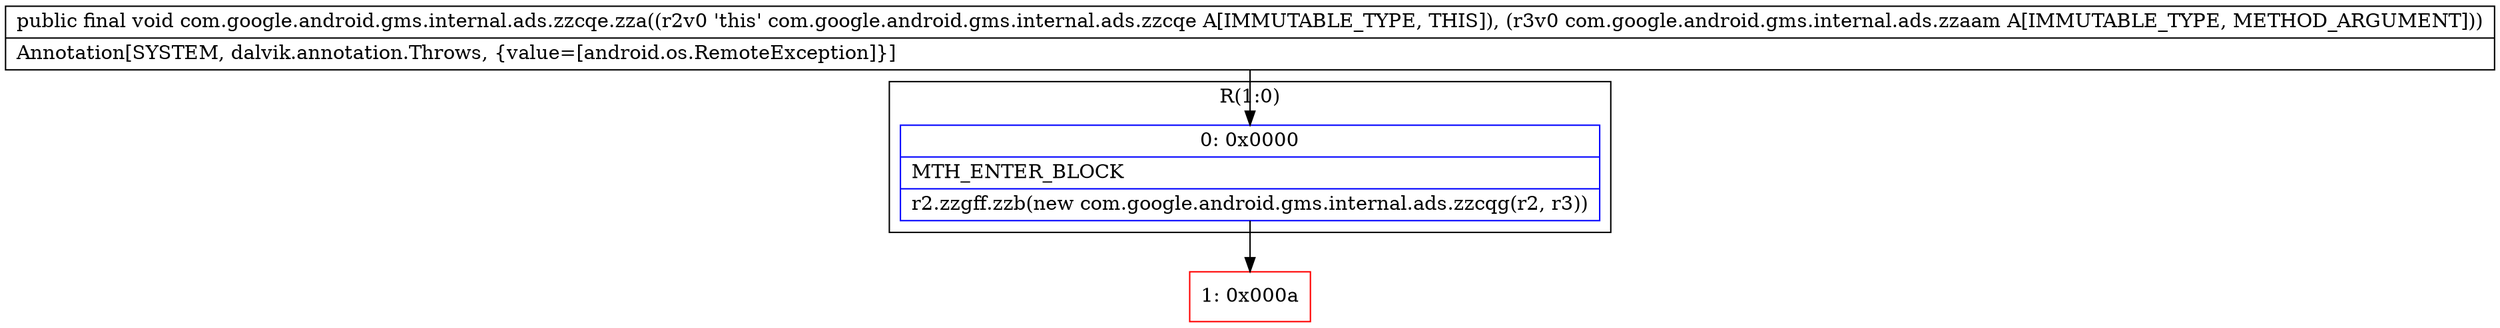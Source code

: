 digraph "CFG forcom.google.android.gms.internal.ads.zzcqe.zza(Lcom\/google\/android\/gms\/internal\/ads\/zzaam;)V" {
subgraph cluster_Region_1210221857 {
label = "R(1:0)";
node [shape=record,color=blue];
Node_0 [shape=record,label="{0\:\ 0x0000|MTH_ENTER_BLOCK\l|r2.zzgff.zzb(new com.google.android.gms.internal.ads.zzcqg(r2, r3))\l}"];
}
Node_1 [shape=record,color=red,label="{1\:\ 0x000a}"];
MethodNode[shape=record,label="{public final void com.google.android.gms.internal.ads.zzcqe.zza((r2v0 'this' com.google.android.gms.internal.ads.zzcqe A[IMMUTABLE_TYPE, THIS]), (r3v0 com.google.android.gms.internal.ads.zzaam A[IMMUTABLE_TYPE, METHOD_ARGUMENT]))  | Annotation[SYSTEM, dalvik.annotation.Throws, \{value=[android.os.RemoteException]\}]\l}"];
MethodNode -> Node_0;
Node_0 -> Node_1;
}

